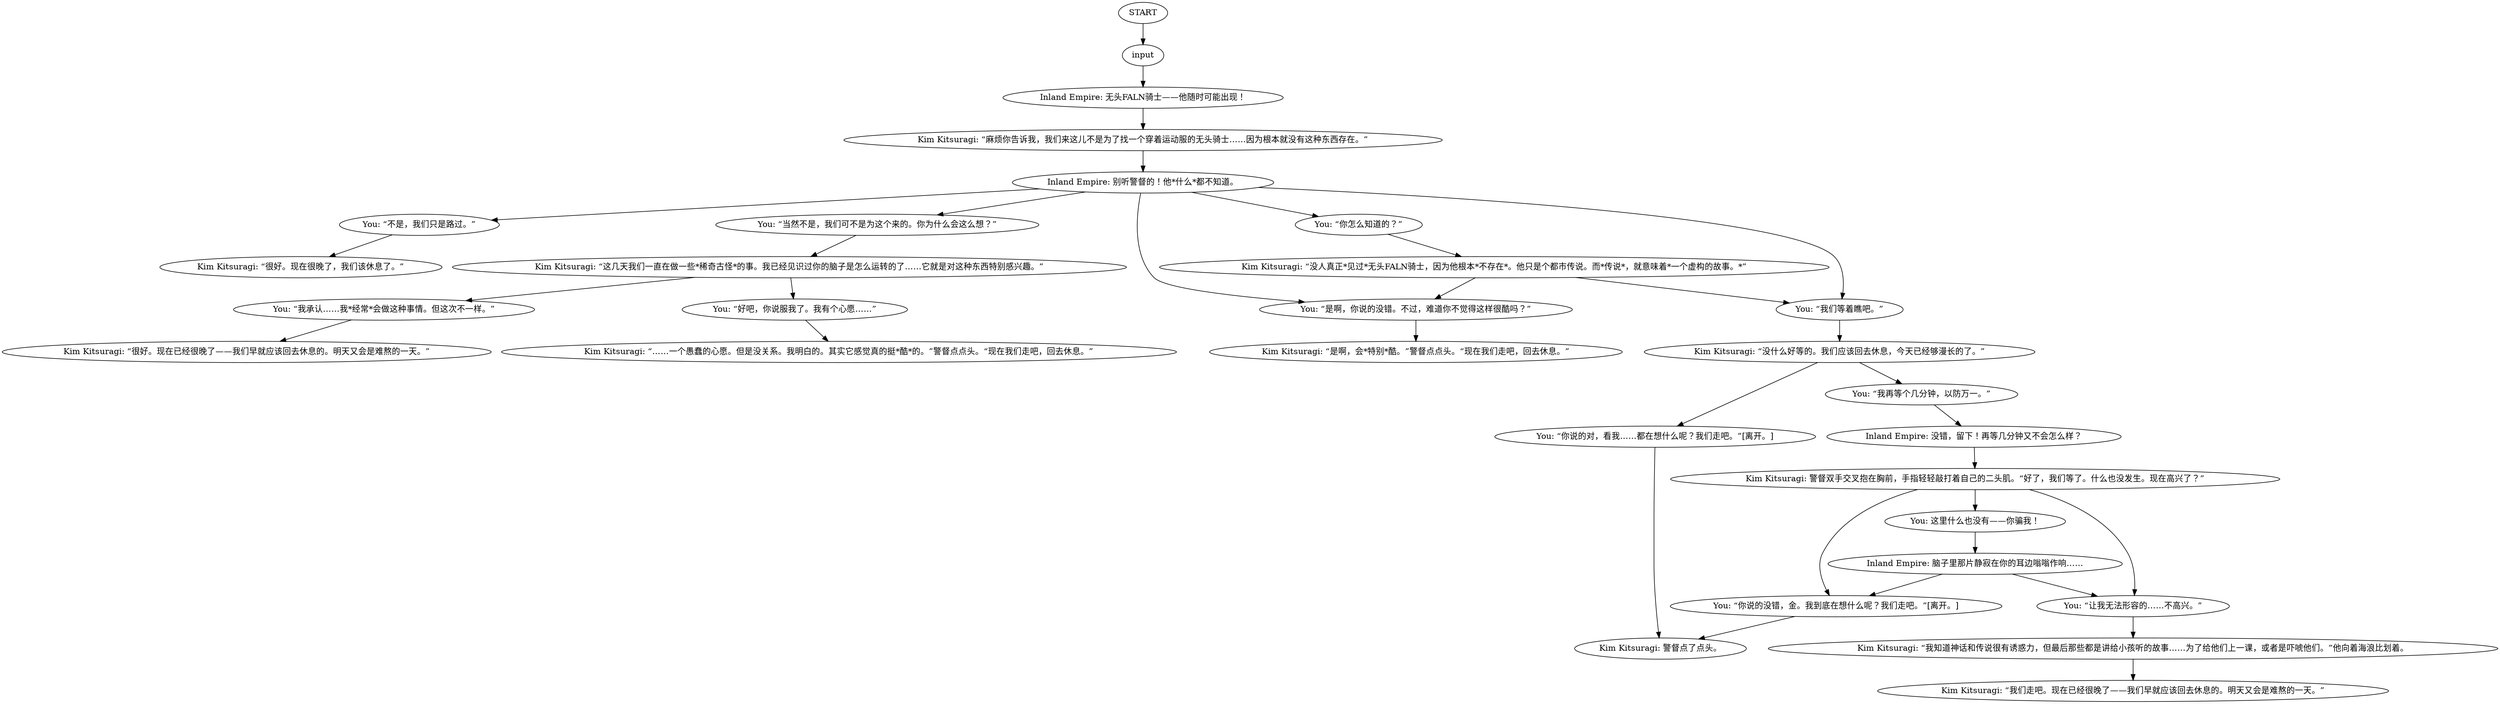 # CANAL ORB / faln at night
# idiot doom spiral story reaction orb -- the faln rider (not) appearing at the canal at night.
# ==================================================
digraph G {
	  0 [label="START"];
	  1 [label="input"];
	  2 [label="You: “我再等个几分钟，以防万一。”"];
	  3 [label="Kim Kitsuragi: “是啊，会*特别*酷。”警督点点头。“现在我们走吧，回去休息。”"];
	  4 [label="Kim Kitsuragi: “很好。现在已经很晚了——我们早就应该回去休息的。明天又会是难熬的一天。”"];
	  5 [label="You: “不是，我们只是路过。”"];
	  6 [label="Inland Empire: 脑子里那片静寂在你的耳边嗡嗡作响……"];
	  7 [label="Inland Empire: 别听警督的！他*什么*都不知道。"];
	  8 [label="Kim Kitsuragi: “很好。现在很晚了，我们该休息了。”"];
	  9 [label="Inland Empire: 无头FALN骑士——他随时可能出现！"];
	  11 [label="Kim Kitsuragi: “……一个愚蠢的心愿。但是没关系。我明白的。其实它感觉真的挺*酷*的。”警督点点头。“现在我们走吧，回去休息。”"];
	  12 [label="Kim Kitsuragi: “这几天我们一直在做一些*稀奇古怪*的事。我已经见识过你的脑子是怎么运转的了……它就是对这种东西特别感兴趣。”"];
	  13 [label="Kim Kitsuragi: “我知道神话和传说很有诱惑力，但最后那些都是讲给小孩听的故事……为了给他们上一课，或者是吓唬他们。”他向着海浪比划着。"];
	  14 [label="You: “是啊，你说的没错。不过，难道你不觉得这样很酷吗？”"];
	  15 [label="You: “当然不是，我们可不是为这个来的。你为什么会这么想？”"];
	  16 [label="Kim Kitsuragi: “没人真正*见过*无头FALN骑士，因为他根本*不存在*。他只是个都市传说。而*传说*，就意味着*一个虚构的故事。*”"];
	  17 [label="You: “你怎么知道的？”"];
	  18 [label="You: “你说的对，看我……都在想什么呢？我们走吧。”[离开。]"];
	  19 [label="Kim Kitsuragi: “没什么好等的。我们应该回去休息，今天已经够漫长的了。”"];
	  20 [label="You: “你说的没错，金。我到底在想什么呢？我们走吧。”[离开。]"];
	  21 [label="You: 这里什么也没有——你骗我！"];
	  22 [label="Kim Kitsuragi: “麻烦你告诉我，我们来这儿不是为了找一个穿着运动服的无头骑士……因为根本就没有这种东西存在。”"];
	  23 [label="You: “我们等着瞧吧。”"];
	  24 [label="Kim Kitsuragi: 警督双手交叉抱在胸前，手指轻轻敲打着自己的二头肌。“好了，我们等了。什么也没发生。现在高兴了？”"];
	  25 [label="You: “我承认……我*经常*会做这种事情。但这次不一样。”"];
	  26 [label="Kim Kitsuragi: 警督点了点头。"];
	  27 [label="You: “让我无法形容的……不高兴。”"];
	  28 [label="Inland Empire: 没错，留下！再等几分钟又不会怎么样？"];
	  29 [label="Kim Kitsuragi: “我们走吧。现在已经很晚了——我们早就应该回去休息的。明天又会是难熬的一天。”"];
	  30 [label="You: “好吧，你说服我了。我有个心愿……”"];
	  0 -> 1
	  1 -> 9
	  2 -> 28
	  5 -> 8
	  6 -> 27
	  6 -> 20
	  7 -> 5
	  7 -> 14
	  7 -> 15
	  7 -> 17
	  7 -> 23
	  9 -> 22
	  12 -> 25
	  12 -> 30
	  13 -> 29
	  14 -> 3
	  15 -> 12
	  16 -> 14
	  16 -> 23
	  17 -> 16
	  18 -> 26
	  19 -> 2
	  19 -> 18
	  20 -> 26
	  21 -> 6
	  22 -> 7
	  23 -> 19
	  24 -> 27
	  24 -> 20
	  24 -> 21
	  25 -> 4
	  27 -> 13
	  28 -> 24
	  30 -> 11
}

